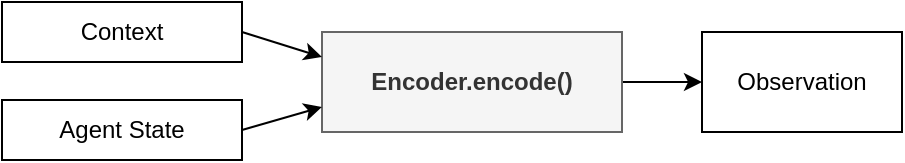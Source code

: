 <mxfile version="15.8.7" type="device"><diagram id="q9tXXWaBqoWVcXFMBy7T" name="Page-1"><mxGraphModel dx="632" dy="470" grid="1" gridSize="10" guides="1" tooltips="1" connect="1" arrows="1" fold="1" page="1" pageScale="1" pageWidth="827" pageHeight="1169" math="0" shadow="0"><root><mxCell id="0"/><mxCell id="1" parent="0"/><mxCell id="tTuuCryNAIHUQCQiNNCZ-11" style="edgeStyle=orthogonalEdgeStyle;rounded=0;orthogonalLoop=1;jettySize=auto;html=1;exitX=1;exitY=0.5;exitDx=0;exitDy=0;entryX=0;entryY=0.5;entryDx=0;entryDy=0;" parent="1" source="tTuuCryNAIHUQCQiNNCZ-1" target="tTuuCryNAIHUQCQiNNCZ-12" edge="1"><mxGeometry relative="1" as="geometry"><mxPoint x="500" y="140" as="targetPoint"/></mxGeometry></mxCell><mxCell id="tTuuCryNAIHUQCQiNNCZ-1" value="&lt;b&gt;Encoder.encode()&lt;/b&gt;" style="rounded=0;whiteSpace=wrap;html=1;fillColor=#f5f5f5;strokeColor=#666666;fontColor=#333333;" parent="1" vertex="1"><mxGeometry x="360" y="110" width="150" height="50" as="geometry"/></mxCell><mxCell id="LH1fztQgtYbvGtkp7_zA-1" style="rounded=0;orthogonalLoop=1;jettySize=auto;html=1;exitX=1;exitY=0.5;exitDx=0;exitDy=0;entryX=0;entryY=0.25;entryDx=0;entryDy=0;" parent="1" source="tTuuCryNAIHUQCQiNNCZ-2" target="tTuuCryNAIHUQCQiNNCZ-1" edge="1"><mxGeometry relative="1" as="geometry"/></mxCell><mxCell id="tTuuCryNAIHUQCQiNNCZ-2" value="Context" style="rounded=0;whiteSpace=wrap;html=1;" parent="1" vertex="1"><mxGeometry x="200" y="95" width="120" height="30" as="geometry"/></mxCell><mxCell id="tTuuCryNAIHUQCQiNNCZ-12" value="Observation" style="rounded=0;whiteSpace=wrap;html=1;" parent="1" vertex="1"><mxGeometry x="550" y="110" width="100" height="50" as="geometry"/></mxCell><mxCell id="LH1fztQgtYbvGtkp7_zA-2" style="rounded=0;orthogonalLoop=1;jettySize=auto;html=1;exitX=1;exitY=0.5;exitDx=0;exitDy=0;entryX=0;entryY=0.75;entryDx=0;entryDy=0;" parent="1" source="sYd12TUkd71vYJQojiXt-1" target="tTuuCryNAIHUQCQiNNCZ-1" edge="1"><mxGeometry relative="1" as="geometry"/></mxCell><mxCell id="sYd12TUkd71vYJQojiXt-1" value="Agent State" style="rounded=0;whiteSpace=wrap;html=1;" parent="1" vertex="1"><mxGeometry x="200" y="144" width="120" height="30" as="geometry"/></mxCell></root></mxGraphModel></diagram></mxfile>